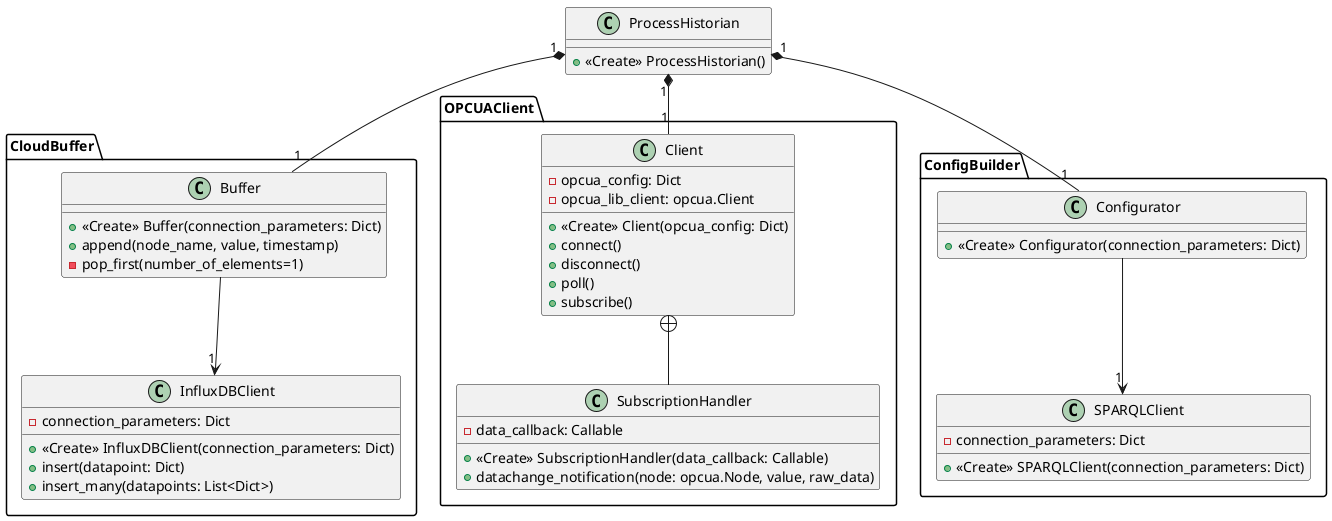 @startuml "Process Historian"

class CloudBuffer.Buffer {
    +<<Create>> Buffer(connection_parameters: Dict)
    +append(node_name, value, timestamp)
    -pop_first(number_of_elements=1)
}
class CloudBuffer.InfluxDBClient{
    -connection_parameters: Dict
    +<<Create>> InfluxDBClient(connection_parameters: Dict)
    +insert(datapoint: Dict)
    +insert_many(datapoints: List<Dict>)
}
CloudBuffer.Buffer --> "1" CloudBuffer.InfluxDBClient

class OPCUAClient.Client {
    -opcua_config: Dict
    -opcua_lib_client: opcua.Client
    +<<Create>> Client(opcua_config: Dict)
    +connect()
    +disconnect()
    +poll()
    +subscribe()
}
class OPCUAClient.SubscriptionHandler {
    -data_callback: Callable
    +<<Create>> SubscriptionHandler(data_callback: Callable)
    +datachange_notification(node: opcua.Node, value, raw_data)
}
OPCUAClient.Client +-- OPCUAClient.SubscriptionHandler

class ConfigBuilder.Configurator {
    +<<Create>> Configurator(connection_parameters: Dict)
}
class ConfigBuilder.SPARQLClient{
    -connection_parameters: Dict
    +<<Create>> SPARQLClient(connection_parameters: Dict)
}
ConfigBuilder.Configurator --> "1" ConfigBuilder.SPARQLClient

class ProcessHistorian {
    +<<Create>> ProcessHistorian()
}
ProcessHistorian "1" *-- "1" CloudBuffer.Buffer
ProcessHistorian "1" *-- "1" OPCUAClient.Client
ProcessHistorian "1" *-- "1" ConfigBuilder.Configurator

@enduml